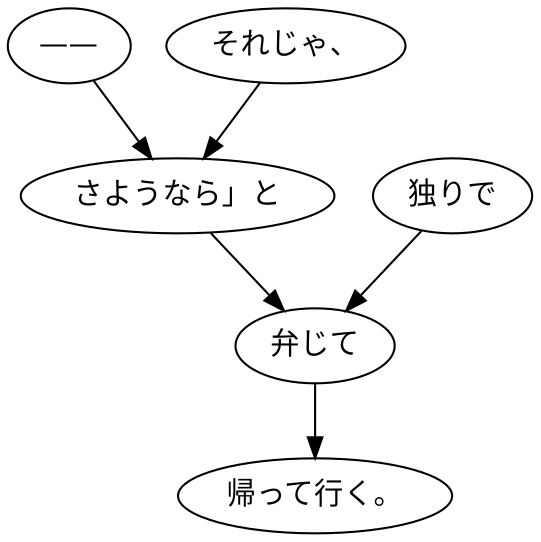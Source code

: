 digraph graph6244 {
	node0 [label="——"];
	node1 [label="それじゃ、"];
	node2 [label="さようなら」と"];
	node3 [label="独りで"];
	node4 [label="弁じて"];
	node5 [label="帰って行く。"];
	node0 -> node2;
	node1 -> node2;
	node2 -> node4;
	node3 -> node4;
	node4 -> node5;
}

